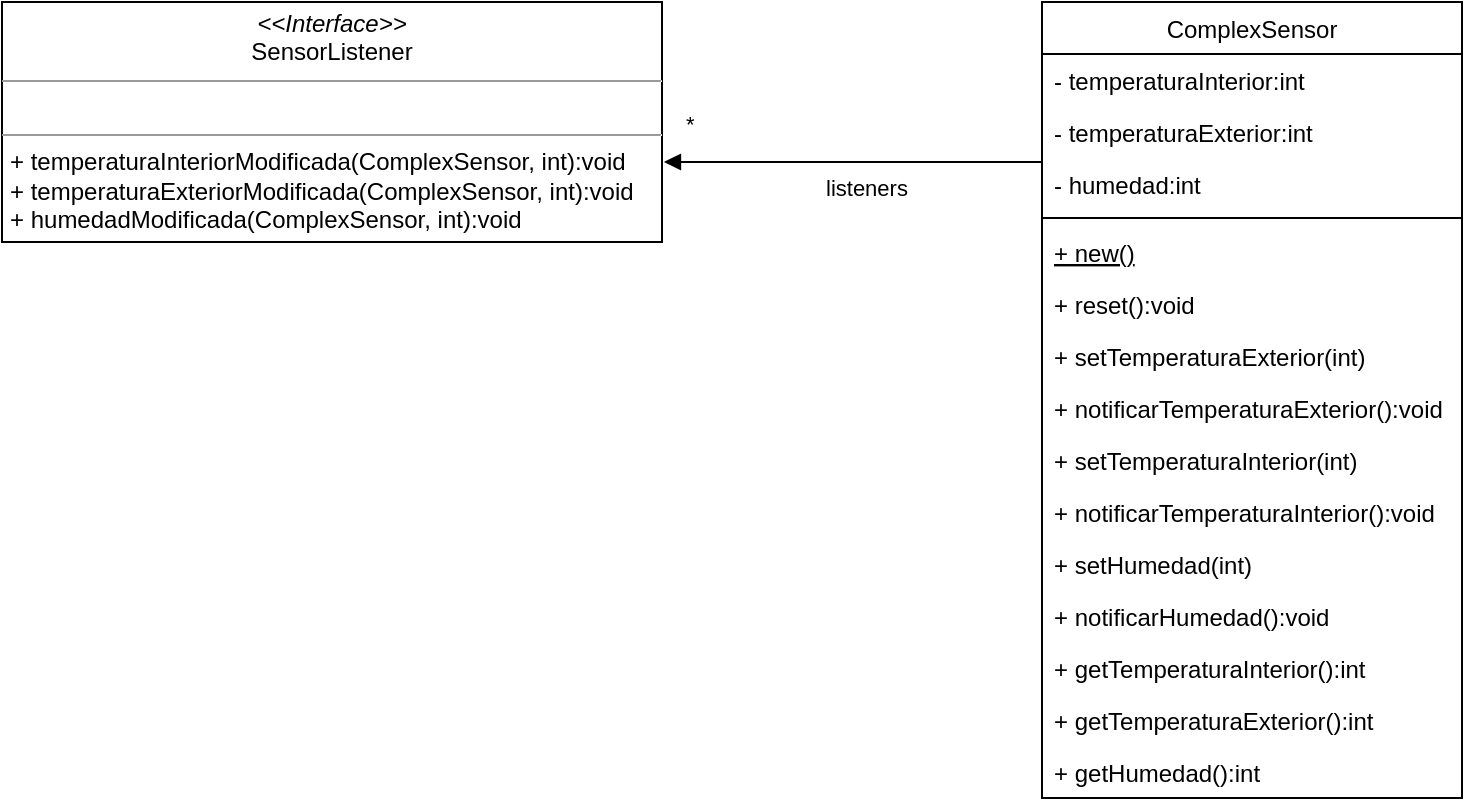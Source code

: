 <mxfile version="20.5.3" type="github">
  <diagram id="C5RBs43oDa-KdzZeNtuy" name="Page-1">
    <mxGraphModel dx="868" dy="450" grid="1" gridSize="10" guides="1" tooltips="1" connect="1" arrows="1" fold="1" page="1" pageScale="1" pageWidth="827" pageHeight="1169" math="0" shadow="0">
      <root>
        <mxCell id="WIyWlLk6GJQsqaUBKTNV-0" />
        <mxCell id="WIyWlLk6GJQsqaUBKTNV-1" parent="WIyWlLk6GJQsqaUBKTNV-0" />
        <mxCell id="XDmdlVWX1ebm0_mpEbJQ-0" value="&lt;p style=&quot;margin:0px;margin-top:4px;text-align:center;&quot;&gt;&lt;i&gt;&amp;lt;&amp;lt;Interface&amp;gt;&amp;gt;&lt;/i&gt;&lt;br&gt;SensorListener&lt;/p&gt;&lt;hr size=&quot;1&quot;&gt;&lt;p style=&quot;margin:0px;margin-left:4px;&quot;&gt;&lt;br&gt;&lt;/p&gt;&lt;hr size=&quot;1&quot;&gt;&lt;p style=&quot;margin:0px;margin-left:4px;&quot;&gt;+ temperaturaInteriorModificada(ComplexSensor, int):void&lt;/p&gt;&lt;p style=&quot;margin:0px;margin-left:4px;&quot;&gt;+ temperaturaExteriorModificada(ComplexSensor, int):void&lt;/p&gt;&lt;p style=&quot;margin:0px;margin-left:4px;&quot;&gt;+ humedadModificada(ComplexSensor, int):void&lt;/p&gt;" style="verticalAlign=top;align=left;overflow=fill;fontSize=12;fontFamily=Helvetica;html=1;" vertex="1" parent="WIyWlLk6GJQsqaUBKTNV-1">
          <mxGeometry x="40" width="330" height="120" as="geometry" />
        </mxCell>
        <mxCell id="XDmdlVWX1ebm0_mpEbJQ-1" value="ComplexSensor" style="swimlane;fontStyle=0;align=center;verticalAlign=top;childLayout=stackLayout;horizontal=1;startSize=26;horizontalStack=0;resizeParent=1;resizeParentMax=0;resizeLast=0;collapsible=1;marginBottom=0;" vertex="1" parent="WIyWlLk6GJQsqaUBKTNV-1">
          <mxGeometry x="560" width="210" height="398" as="geometry" />
        </mxCell>
        <mxCell id="XDmdlVWX1ebm0_mpEbJQ-5" value="- temperaturaInterior:int" style="text;strokeColor=none;fillColor=none;align=left;verticalAlign=top;spacingLeft=4;spacingRight=4;overflow=hidden;rotatable=0;points=[[0,0.5],[1,0.5]];portConstraint=eastwest;" vertex="1" parent="XDmdlVWX1ebm0_mpEbJQ-1">
          <mxGeometry y="26" width="210" height="26" as="geometry" />
        </mxCell>
        <mxCell id="XDmdlVWX1ebm0_mpEbJQ-2" value="- temperaturaExterior:int" style="text;strokeColor=none;fillColor=none;align=left;verticalAlign=top;spacingLeft=4;spacingRight=4;overflow=hidden;rotatable=0;points=[[0,0.5],[1,0.5]];portConstraint=eastwest;" vertex="1" parent="XDmdlVWX1ebm0_mpEbJQ-1">
          <mxGeometry y="52" width="210" height="26" as="geometry" />
        </mxCell>
        <mxCell id="XDmdlVWX1ebm0_mpEbJQ-6" value="- humedad:int" style="text;strokeColor=none;fillColor=none;align=left;verticalAlign=top;spacingLeft=4;spacingRight=4;overflow=hidden;rotatable=0;points=[[0,0.5],[1,0.5]];portConstraint=eastwest;" vertex="1" parent="XDmdlVWX1ebm0_mpEbJQ-1">
          <mxGeometry y="78" width="210" height="26" as="geometry" />
        </mxCell>
        <mxCell id="XDmdlVWX1ebm0_mpEbJQ-3" value="" style="line;strokeWidth=1;fillColor=none;align=left;verticalAlign=middle;spacingTop=-1;spacingLeft=3;spacingRight=3;rotatable=0;labelPosition=right;points=[];portConstraint=eastwest;strokeColor=inherit;" vertex="1" parent="XDmdlVWX1ebm0_mpEbJQ-1">
          <mxGeometry y="104" width="210" height="8" as="geometry" />
        </mxCell>
        <mxCell id="XDmdlVWX1ebm0_mpEbJQ-4" value="+ new()" style="text;strokeColor=none;fillColor=none;align=left;verticalAlign=top;spacingLeft=4;spacingRight=4;overflow=hidden;rotatable=0;points=[[0,0.5],[1,0.5]];portConstraint=eastwest;fontStyle=4" vertex="1" parent="XDmdlVWX1ebm0_mpEbJQ-1">
          <mxGeometry y="112" width="210" height="26" as="geometry" />
        </mxCell>
        <mxCell id="XDmdlVWX1ebm0_mpEbJQ-9" value="+ reset():void" style="text;strokeColor=none;fillColor=none;align=left;verticalAlign=top;spacingLeft=4;spacingRight=4;overflow=hidden;rotatable=0;points=[[0,0.5],[1,0.5]];portConstraint=eastwest;fontStyle=0" vertex="1" parent="XDmdlVWX1ebm0_mpEbJQ-1">
          <mxGeometry y="138" width="210" height="26" as="geometry" />
        </mxCell>
        <mxCell id="XDmdlVWX1ebm0_mpEbJQ-10" value="+ setTemperaturaExterior(int)" style="text;strokeColor=none;fillColor=none;align=left;verticalAlign=top;spacingLeft=4;spacingRight=4;overflow=hidden;rotatable=0;points=[[0,0.5],[1,0.5]];portConstraint=eastwest;fontStyle=0" vertex="1" parent="XDmdlVWX1ebm0_mpEbJQ-1">
          <mxGeometry y="164" width="210" height="26" as="geometry" />
        </mxCell>
        <mxCell id="XDmdlVWX1ebm0_mpEbJQ-11" value="+ notificarTemperaturaExterior():void" style="text;strokeColor=none;fillColor=none;align=left;verticalAlign=top;spacingLeft=4;spacingRight=4;overflow=hidden;rotatable=0;points=[[0,0.5],[1,0.5]];portConstraint=eastwest;fontStyle=0" vertex="1" parent="XDmdlVWX1ebm0_mpEbJQ-1">
          <mxGeometry y="190" width="210" height="26" as="geometry" />
        </mxCell>
        <mxCell id="XDmdlVWX1ebm0_mpEbJQ-12" value="+ setTemperaturaInterior(int)" style="text;strokeColor=none;fillColor=none;align=left;verticalAlign=top;spacingLeft=4;spacingRight=4;overflow=hidden;rotatable=0;points=[[0,0.5],[1,0.5]];portConstraint=eastwest;fontStyle=0" vertex="1" parent="XDmdlVWX1ebm0_mpEbJQ-1">
          <mxGeometry y="216" width="210" height="26" as="geometry" />
        </mxCell>
        <mxCell id="XDmdlVWX1ebm0_mpEbJQ-13" value="+ notificarTemperaturaInterior():void" style="text;strokeColor=none;fillColor=none;align=left;verticalAlign=top;spacingLeft=4;spacingRight=4;overflow=hidden;rotatable=0;points=[[0,0.5],[1,0.5]];portConstraint=eastwest;fontStyle=0" vertex="1" parent="XDmdlVWX1ebm0_mpEbJQ-1">
          <mxGeometry y="242" width="210" height="26" as="geometry" />
        </mxCell>
        <mxCell id="XDmdlVWX1ebm0_mpEbJQ-14" value="+ setHumedad(int)" style="text;strokeColor=none;fillColor=none;align=left;verticalAlign=top;spacingLeft=4;spacingRight=4;overflow=hidden;rotatable=0;points=[[0,0.5],[1,0.5]];portConstraint=eastwest;fontStyle=0" vertex="1" parent="XDmdlVWX1ebm0_mpEbJQ-1">
          <mxGeometry y="268" width="210" height="26" as="geometry" />
        </mxCell>
        <mxCell id="XDmdlVWX1ebm0_mpEbJQ-15" value="+ notificarHumedad():void" style="text;strokeColor=none;fillColor=none;align=left;verticalAlign=top;spacingLeft=4;spacingRight=4;overflow=hidden;rotatable=0;points=[[0,0.5],[1,0.5]];portConstraint=eastwest;fontStyle=0" vertex="1" parent="XDmdlVWX1ebm0_mpEbJQ-1">
          <mxGeometry y="294" width="210" height="26" as="geometry" />
        </mxCell>
        <mxCell id="XDmdlVWX1ebm0_mpEbJQ-16" value="+ getTemperaturaInterior():int" style="text;strokeColor=none;fillColor=none;align=left;verticalAlign=top;spacingLeft=4;spacingRight=4;overflow=hidden;rotatable=0;points=[[0,0.5],[1,0.5]];portConstraint=eastwest;fontStyle=0" vertex="1" parent="XDmdlVWX1ebm0_mpEbJQ-1">
          <mxGeometry y="320" width="210" height="26" as="geometry" />
        </mxCell>
        <mxCell id="XDmdlVWX1ebm0_mpEbJQ-17" value="+ getTemperaturaExterior():int" style="text;strokeColor=none;fillColor=none;align=left;verticalAlign=top;spacingLeft=4;spacingRight=4;overflow=hidden;rotatable=0;points=[[0,0.5],[1,0.5]];portConstraint=eastwest;fontStyle=0" vertex="1" parent="XDmdlVWX1ebm0_mpEbJQ-1">
          <mxGeometry y="346" width="210" height="26" as="geometry" />
        </mxCell>
        <mxCell id="XDmdlVWX1ebm0_mpEbJQ-18" value="+ getHumedad():int " style="text;strokeColor=none;fillColor=none;align=left;verticalAlign=top;spacingLeft=4;spacingRight=4;overflow=hidden;rotatable=0;points=[[0,0.5],[1,0.5]];portConstraint=eastwest;fontStyle=0" vertex="1" parent="XDmdlVWX1ebm0_mpEbJQ-1">
          <mxGeometry y="372" width="210" height="26" as="geometry" />
        </mxCell>
        <mxCell id="XDmdlVWX1ebm0_mpEbJQ-7" value="listeners" style="endArrow=block;endFill=1;html=1;edgeStyle=orthogonalEdgeStyle;align=left;verticalAlign=top;rounded=0;exitX=-0.006;exitY=0.077;exitDx=0;exitDy=0;exitPerimeter=0;" edge="1" parent="WIyWlLk6GJQsqaUBKTNV-1">
          <mxGeometry x="0.164" relative="1" as="geometry">
            <mxPoint x="560" y="80.002" as="sourcePoint" />
            <mxPoint x="370.96" y="80" as="targetPoint" />
            <mxPoint as="offset" />
          </mxGeometry>
        </mxCell>
        <mxCell id="XDmdlVWX1ebm0_mpEbJQ-8" value="*" style="edgeLabel;resizable=0;html=1;align=left;verticalAlign=bottom;" connectable="0" vertex="1" parent="XDmdlVWX1ebm0_mpEbJQ-7">
          <mxGeometry x="-1" relative="1" as="geometry">
            <mxPoint x="-180" y="-11" as="offset" />
          </mxGeometry>
        </mxCell>
      </root>
    </mxGraphModel>
  </diagram>
</mxfile>
